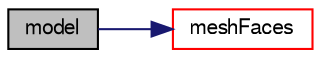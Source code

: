 digraph "model"
{
  bgcolor="transparent";
  edge [fontname="FreeSans",fontsize="10",labelfontname="FreeSans",labelfontsize="10"];
  node [fontname="FreeSans",fontsize="10",shape=record];
  rankdir="LR";
  Node20 [label="model",height=0.2,width=0.4,color="black", fillcolor="grey75", style="filled", fontcolor="black"];
  Node20 -> Node21 [color="midnightblue",fontsize="10",style="solid",fontname="FreeSans"];
  Node21 [label="meshFaces",height=0.2,width=0.4,color="red",URL="$a27206.html#a3d200b633b6afc3aa7f34b693b4ff573",tooltip="Mesh face labels of this cell (in order of model) "];
}
